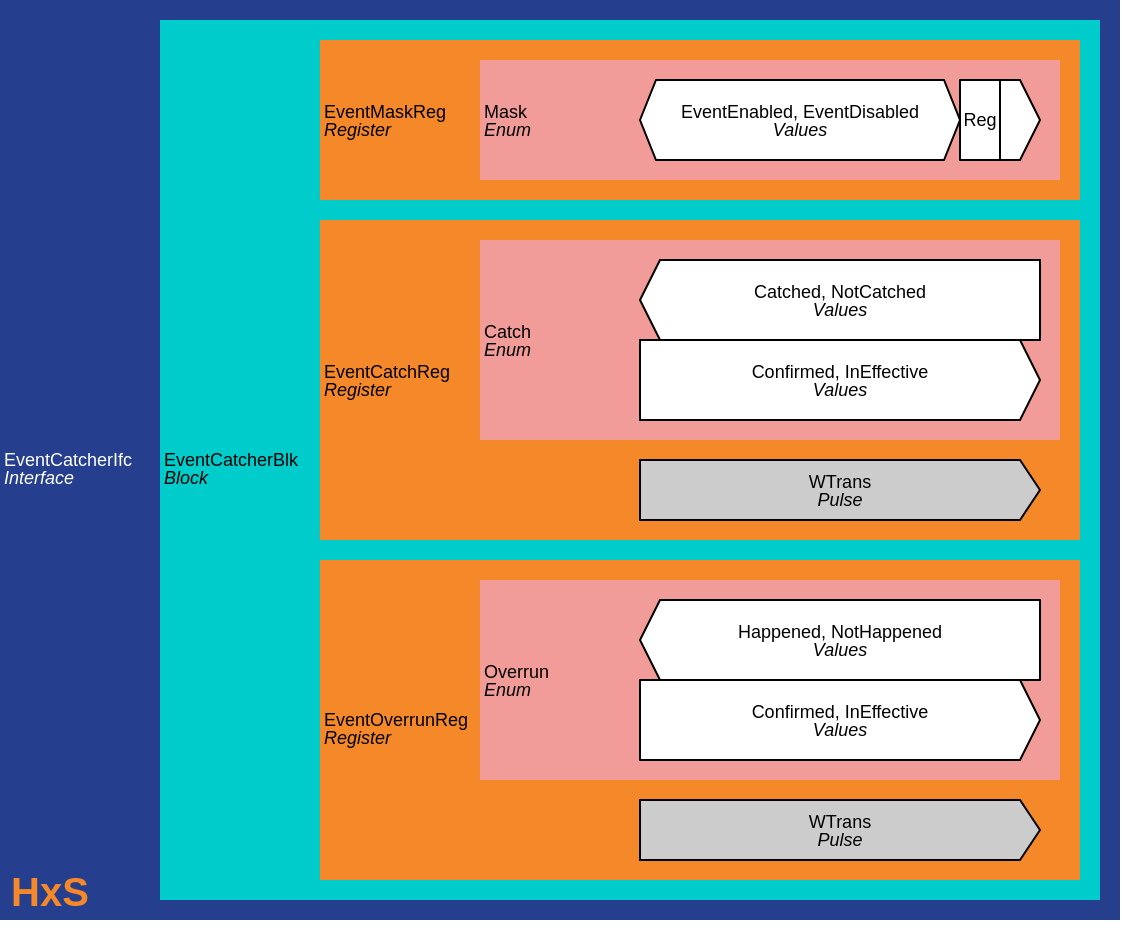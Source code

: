 <mxfile compressed="false" pages="3" type="device">
    <diagram id="e8cb3e7e-63fd-4f36-b76f-8c26e8d518e4" name="Complete">
        <mxGraphModel arrows="1" connect="1" fold="1" grid="1" gridSize="10" guides="1" math="0" page="1" pageScale="1" shadow="0" tooltips="1">
            <root>
                <mxCell id="0"/>
                <mxCell id="1" parent="0"/>
                <mxCell id="623156a7-5eb2-487c-b951-cefe99353c5e" parent="0" value="Foreground"/>
                <mxCell id="01a2b1b1-c66d-4bd9-973d-802d2a14b485" parent="623156a7-5eb2-487c-b951-cefe99353c5e" style="rounded=0;whiteSpace=wrap;html=1;fillColor=#253F8E;fontSize=9;fontColor=#FFFFFF;align=left;strokeColor=none" value="&lt;p style=&quot;line-height: 100%;&quot;&gt;&lt;br&gt;EventCatcherIfc&lt;br&gt;&lt;i&gt;Interface&lt;/i&gt;&lt;/p&gt;" vertex="1">
                    <mxGeometry as="geometry" height="460.0" width="560.0" x="10.0" y="10.0"/>
                </mxCell>
                <mxCell id="e9de68d0-794e-43bb-b4df-f2bf1f6cccf6" parent="623156a7-5eb2-487c-b951-cefe99353c5e" style="rounded=0;whiteSpace=wrap;html=1;fillColor=#00CCCC;fontSize=9;fontColor=#000000;align=left;strokeColor=none" value="&lt;p style=&quot;line-height: 100%;&quot;&gt;&lt;br&gt;EventCatcherBlk&lt;br&gt;&lt;i&gt;Block&lt;/i&gt;&lt;/p&gt;" vertex="1">
                    <mxGeometry as="geometry" height="440.0" width="470.0" x="90.0" y="20.0"/>
                </mxCell>
                <mxCell id="4833dd8d-db8e-4ded-b979-df5eb608ac11" parent="623156a7-5eb2-487c-b951-cefe99353c5e" style="rounded=0;whiteSpace=wrap;html=1;fillColor=#F58828;fontSize=9;fontColor=#000000;align=left;strokeColor=none" value="&lt;p style=&quot;line-height: 100%;&quot;&gt;EventMaskReg&lt;br&gt;&lt;i&gt;Register&lt;/i&gt;&lt;/p&gt;" vertex="1">
                    <mxGeometry as="geometry" height="80.0" width="380.0" x="170.0" y="30.0"/>
                </mxCell>
                <mxCell id="116348ab-4ae1-4d47-aea9-9a2d78baad36" parent="623156a7-5eb2-487c-b951-cefe99353c5e" style="rounded=0;whiteSpace=wrap;html=1;fillColor=#F19C99;fontSize=9;fontColor=#000000;align=left;strokeColor=none" value="&lt;p style=&quot;line-height: 100%;&quot;&gt;Mask&lt;br&gt;&lt;i&gt;Enum&lt;/i&gt;&lt;/p&gt;" vertex="1">
                    <mxGeometry as="geometry" height="60.0" width="290.0" x="250.0" y="40.0"/>
                </mxCell>
                <mxCell id="26637970-1870-4e9d-bd85-ed15587cb91e" parent="623156a7-5eb2-487c-b951-cefe99353c5e" style="fillColor=#FFFFFF;arrowSize=0.05;shape=doubleArrow;rounded=0;whiteSpace=wrap;html=1;fontSize=9;arrowWidth=1" value="&lt;p style=&quot;line-height: 100%;&quot;&gt;EventEnabled, EventDisabled&lt;br&gt;&lt;i&gt;Values&lt;/i&gt;&lt;/p&gt;" vertex="1">
                    <mxGeometry as="geometry" height="40.0" width="160.0" x="330.0" y="50.0"/>
                </mxCell>
                <mxCell id="c61bbaa7-b331-491d-ad01-c41bb8fb2735" parent="623156a7-5eb2-487c-b951-cefe99353c5e" style="fillColor=#FFFFFF;rounded=0;whiteSpace=wrap;html=1;fontSize=9;arrowWidth=1" value="&lt;p style=&quot;line-height: 100%;&quot;&gt;Reg&lt;/p&gt;" vertex="1">
                    <mxGeometry as="geometry" height="40.0" width="20.0" x="490.0" y="50.0"/>
                </mxCell>
                <mxCell id="f8960113-4311-49ea-bb09-641ccaf227b8" parent="623156a7-5eb2-487c-b951-cefe99353c5e" style="fillColor=#FFFFFF;arrowSize=0.5;shape=singleArrow;rounded=0;whiteSpace=wrap;html=1;fontSize=9;arrowWidth=1" vertex="1">
                    <mxGeometry as="geometry" height="40.0" width="20.0" x="510.0" y="50.0"/>
                </mxCell>
                <mxCell id="f9c8fd16-29e4-4b93-8aa5-dab06f6c5472" parent="623156a7-5eb2-487c-b951-cefe99353c5e" style="rounded=0;whiteSpace=wrap;html=1;fillColor=#F58828;fontSize=9;fontColor=#000000;align=left;strokeColor=none" value="&lt;p style=&quot;line-height: 100%;&quot;&gt;EventCatchReg&lt;br&gt;&lt;i&gt;Register&lt;/i&gt;&lt;/p&gt;" vertex="1">
                    <mxGeometry as="geometry" height="160.0" width="380.0" x="170.0" y="120.0"/>
                </mxCell>
                <mxCell id="2391c709-6eb1-4f29-b78f-1604b9cee038" parent="623156a7-5eb2-487c-b951-cefe99353c5e" style="rounded=0;whiteSpace=wrap;html=1;fillColor=#F19C99;fontSize=9;fontColor=#000000;align=left;strokeColor=none" value="&lt;p style=&quot;line-height: 100%;&quot;&gt;Catch&lt;br&gt;&lt;i&gt;Enum&lt;/i&gt;&lt;/p&gt;" vertex="1">
                    <mxGeometry as="geometry" height="100.0" width="290.0" x="250.0" y="130.0"/>
                </mxCell>
                <mxCell id="8eca8b74-8030-41d4-a1fc-e399cc484306" parent="623156a7-5eb2-487c-b951-cefe99353c5e" style="fillColor=#FFFFFF;arrowSize=0.05;shape=singleArrow;direction=west;rounded=0;whiteSpace=wrap;html=1;fontSize=9;arrowWidth=1" value="&lt;p style=&quot;line-height: 100%;&quot;&gt;Catched, NotCatched&lt;br&gt;&lt;i&gt;Values&lt;/i&gt;&lt;/p&gt;" vertex="1">
                    <mxGeometry as="geometry" height="40.0" width="200.0" x="330.0" y="140.0"/>
                </mxCell>
                <mxCell id="de95e32d-c69e-46c3-9aac-1973a69ac96b" parent="623156a7-5eb2-487c-b951-cefe99353c5e" style="fillColor=#FFFFFF;arrowSize=0.05;shape=singleArrow;rounded=0;whiteSpace=wrap;html=1;fontSize=9;arrowWidth=1" value="&lt;p style=&quot;line-height: 100%;&quot;&gt;Confirmed, InEffective&lt;br&gt;&lt;i&gt;Values&lt;/i&gt;&lt;/p&gt;" vertex="1">
                    <mxGeometry as="geometry" height="40.0" width="200.0" x="330.0" y="180.0"/>
                </mxCell>
                <mxCell id="e5512440-61b9-4053-b204-88a1f40c7a96" parent="623156a7-5eb2-487c-b951-cefe99353c5e" style="fillColor=#CCCCCC;arrowSize=0.05;shape=singleArrow;rounded=0;whiteSpace=wrap;html=1;fontSize=9;arrowWidth=1" value="&lt;p style=&quot;line-height: 100%;&quot;&gt;WTrans&lt;br&gt;&lt;i&gt;Pulse&lt;/i&gt;&lt;/p&gt;" vertex="1">
                    <mxGeometry as="geometry" height="30.0" width="200.0" x="330.0" y="240.0"/>
                </mxCell>
                <mxCell id="5946f9f8-f59f-4681-a647-6ca636f2c4aa" parent="623156a7-5eb2-487c-b951-cefe99353c5e" style="rounded=0;whiteSpace=wrap;html=1;fillColor=#F58828;fontSize=9;fontColor=#000000;align=left;strokeColor=none" value="&lt;p style=&quot;line-height: 100%;&quot;&gt;&lt;br&gt;EventOverrunReg&lt;br&gt;&lt;i&gt;Register&lt;/i&gt;&lt;/p&gt;" vertex="1">
                    <mxGeometry as="geometry" height="160.0" width="380.0" x="170.0" y="290.0"/>
                </mxCell>
                <mxCell id="a3540e54-6521-49ce-8c86-86b871cc69f6" parent="623156a7-5eb2-487c-b951-cefe99353c5e" style="rounded=0;whiteSpace=wrap;html=1;fillColor=#F19C99;fontSize=9;fontColor=#000000;align=left;strokeColor=none" value="&lt;p style=&quot;line-height: 100%;&quot;&gt;Overrun&lt;br&gt;&lt;i&gt;Enum&lt;/i&gt;&lt;/p&gt;" vertex="1">
                    <mxGeometry as="geometry" height="100.0" width="290.0" x="250.0" y="300.0"/>
                </mxCell>
                <mxCell id="d6753934-1747-4aea-b345-affd125b778e" parent="623156a7-5eb2-487c-b951-cefe99353c5e" style="fillColor=#FFFFFF;arrowSize=0.05;shape=singleArrow;direction=west;rounded=0;whiteSpace=wrap;html=1;fontSize=9;arrowWidth=1" value="&lt;p style=&quot;line-height: 100%;&quot;&gt;Happened, NotHappened&lt;br&gt;&lt;i&gt;Values&lt;/i&gt;&lt;/p&gt;" vertex="1">
                    <mxGeometry as="geometry" height="40.0" width="200.0" x="330.0" y="310.0"/>
                </mxCell>
                <mxCell id="fb246847-7875-469e-a653-6a89541b8e0c" parent="623156a7-5eb2-487c-b951-cefe99353c5e" style="fillColor=#FFFFFF;arrowSize=0.05;shape=singleArrow;rounded=0;whiteSpace=wrap;html=1;fontSize=9;arrowWidth=1" value="&lt;p style=&quot;line-height: 100%;&quot;&gt;Confirmed, InEffective&lt;br&gt;&lt;i&gt;Values&lt;/i&gt;&lt;/p&gt;" vertex="1">
                    <mxGeometry as="geometry" height="40.0" width="200.0" x="330.0" y="350.0"/>
                </mxCell>
                <mxCell id="f00b2874-b8fa-4042-be83-8fba6947e167" parent="623156a7-5eb2-487c-b951-cefe99353c5e" style="fillColor=#CCCCCC;arrowSize=0.05;shape=singleArrow;rounded=0;whiteSpace=wrap;html=1;fontSize=9;arrowWidth=1" value="&lt;p style=&quot;line-height: 100%;&quot;&gt;WTrans&lt;br&gt;&lt;i&gt;Pulse&lt;/i&gt;&lt;/p&gt;" vertex="1">
                    <mxGeometry as="geometry" height="30.0" width="200.0" x="330.0" y="410.0"/>
                </mxCell>
                <mxCell id="358959cf-5822-4826-8cf5-a062d0e33fcb" parent="623156a7-5eb2-487c-b951-cefe99353c5e" style="fillColor=none;verticalAlign=middle;labelBorderColor=none;fontSize=20;align=center;fontStyle=1;strokeColor=none;fontColor=#F58828;rounded=0;whiteSpace=wrap;html=1" value="&lt;p style=&quot;line-height: 100%;&quot;&gt;HxS&lt;/p&gt;" vertex="1">
                    <mxGeometry as="geometry" height="30.0" width="50.0" x="10.0" y="440.0"/>
                </mxCell>
            </root>
        </mxGraphModel>
    </diagram>
    <diagram id="084cad17-770b-4925-bc86-267f9420a1aa" name="Slice0">
        <mxGraphModel arrows="1" connect="1" fold="1" grid="1" gridSize="10" guides="1" math="0" page="1" pageScale="1" shadow="0" tooltips="1">
            <root>
                <mxCell id="0"/>
                <mxCell id="1" parent="0"/>
                <mxCell id="b2562065-27da-453f-ba2a-5c0f640b2269" parent="0" value="Foreground"/>
                <mxCell id="77d4e23d-8da2-4762-af21-d83abb61aa4e" parent="b2562065-27da-453f-ba2a-5c0f640b2269" style="rounded=0;whiteSpace=wrap;html=1;fillColor=#253F8E;fontSize=9;fontColor=#FFFFFF;align=left;strokeColor=none" value="&lt;p style=&quot;line-height: 100%;&quot;&gt;&lt;br&gt;EventCatcherIfc&lt;br&gt;&lt;i&gt;Interface&lt;/i&gt;&lt;/p&gt;" vertex="1">
                    <mxGeometry as="geometry" height="460.0" width="560.0" x="10.0" y="10.0"/>
                </mxCell>
                <mxCell id="2391945e-3d2e-4a1b-8c2e-b2dac673adb0" parent="b2562065-27da-453f-ba2a-5c0f640b2269" style="rounded=0;whiteSpace=wrap;html=1;fillColor=#00CCCC;fontSize=9;fontColor=#000000;align=left;strokeColor=none" value="&lt;p style=&quot;line-height: 100%;&quot;&gt;&lt;br&gt;EventCatcherBlk&lt;br&gt;&lt;i&gt;Block&lt;/i&gt;&lt;/p&gt;" vertex="1">
                    <mxGeometry as="geometry" height="440.0" width="470.0" x="90.0" y="20.0"/>
                </mxCell>
                <mxCell id="2fed4831-c2d4-4270-b6e5-f2bee0f2e764" parent="b2562065-27da-453f-ba2a-5c0f640b2269" style="rounded=0;whiteSpace=wrap;html=1;fillColor=#F58828;fontSize=9;fontColor=#000000;align=left;strokeColor=none" value="&lt;p style=&quot;line-height: 100%;&quot;&gt;EventMaskReg&lt;br&gt;&lt;i&gt;Register&lt;/i&gt;&lt;/p&gt;" vertex="1">
                    <mxGeometry as="geometry" height="80.0" width="380.0" x="170.0" y="30.0"/>
                </mxCell>
                <mxCell id="c94f11bb-2075-47e9-85e1-d18aad540fbd" parent="b2562065-27da-453f-ba2a-5c0f640b2269" style="rounded=0;whiteSpace=wrap;html=1;fillColor=#F19C99;fontSize=9;fontColor=#000000;align=left;strokeColor=none" value="&lt;p style=&quot;line-height: 100%;&quot;&gt;Mask&lt;br&gt;&lt;i&gt;Enum&lt;/i&gt;&lt;/p&gt;" vertex="1">
                    <mxGeometry as="geometry" height="60.0" width="290.0" x="250.0" y="40.0"/>
                </mxCell>
                <mxCell id="906b397f-6cf8-47a6-9ca2-e3802a27e1ff" parent="b2562065-27da-453f-ba2a-5c0f640b2269" style="fillColor=#FFFFFF;arrowSize=0.05;shape=doubleArrow;rounded=0;whiteSpace=wrap;html=1;fontSize=9;arrowWidth=1" value="&lt;p style=&quot;line-height: 100%;&quot;&gt;EventEnabled, EventDisabled&lt;br&gt;&lt;i&gt;Values&lt;/i&gt;&lt;/p&gt;" vertex="1">
                    <mxGeometry as="geometry" height="40.0" width="160.0" x="330.0" y="50.0"/>
                </mxCell>
                <mxCell id="4cec66ac-8b2d-4e45-b015-c5778953a56e" parent="b2562065-27da-453f-ba2a-5c0f640b2269" style="fillColor=#FFFFFF;rounded=0;whiteSpace=wrap;html=1;fontSize=9;arrowWidth=1" value="&lt;p style=&quot;line-height: 100%;&quot;&gt;Reg&lt;/p&gt;" vertex="1">
                    <mxGeometry as="geometry" height="40.0" width="20.0" x="490.0" y="50.0"/>
                </mxCell>
                <mxCell id="f1d33ed5-3e5f-4eab-b21e-2bef4f174af1" parent="b2562065-27da-453f-ba2a-5c0f640b2269" style="fillColor=#FFFFFF;arrowSize=0.5;shape=singleArrow;rounded=0;whiteSpace=wrap;html=1;fontSize=9;arrowWidth=1" vertex="1">
                    <mxGeometry as="geometry" height="40.0" width="20.0" x="510.0" y="50.0"/>
                </mxCell>
                <mxCell id="d433c46d-7cf1-4fbf-b528-051ebf5e0dc7" parent="b2562065-27da-453f-ba2a-5c0f640b2269" style="rounded=0;whiteSpace=wrap;html=1;fillColor=#F58828;fontSize=9;fontColor=#000000;align=left;strokeColor=none" value="&lt;p style=&quot;line-height: 100%;&quot;&gt;EventCatchReg&lt;br&gt;&lt;i&gt;Register&lt;/i&gt;&lt;/p&gt;" vertex="1">
                    <mxGeometry as="geometry" height="160.0" width="380.0" x="170.0" y="120.0"/>
                </mxCell>
                <mxCell id="b9ee42e9-feec-4835-be8e-ed67a257b7a0" parent="b2562065-27da-453f-ba2a-5c0f640b2269" style="rounded=0;whiteSpace=wrap;html=1;fillColor=#F19C99;fontSize=9;fontColor=#000000;align=left;strokeColor=none" value="&lt;p style=&quot;line-height: 100%;&quot;&gt;Catch&lt;br&gt;&lt;i&gt;Enum&lt;/i&gt;&lt;/p&gt;" vertex="1">
                    <mxGeometry as="geometry" height="100.0" width="290.0" x="250.0" y="130.0"/>
                </mxCell>
                <mxCell id="5007d2d1-53c9-4e9d-9a40-99b54c0d5270" parent="b2562065-27da-453f-ba2a-5c0f640b2269" style="fillColor=#FFFFFF;arrowSize=0.05;shape=singleArrow;direction=west;rounded=0;whiteSpace=wrap;html=1;fontSize=9;arrowWidth=1" value="&lt;p style=&quot;line-height: 100%;&quot;&gt;Catched, NotCatched&lt;br&gt;&lt;i&gt;Values&lt;/i&gt;&lt;/p&gt;" vertex="1">
                    <mxGeometry as="geometry" height="40.0" width="200.0" x="330.0" y="140.0"/>
                </mxCell>
                <mxCell id="922c977b-933e-4111-82e4-f08973c1bf2b" parent="b2562065-27da-453f-ba2a-5c0f640b2269" style="fillColor=#FFFFFF;arrowSize=0.05;shape=singleArrow;rounded=0;whiteSpace=wrap;html=1;fontSize=9;arrowWidth=1" value="&lt;p style=&quot;line-height: 100%;&quot;&gt;Confirmed, InEffective&lt;br&gt;&lt;i&gt;Values&lt;/i&gt;&lt;/p&gt;" vertex="1">
                    <mxGeometry as="geometry" height="40.0" width="200.0" x="330.0" y="180.0"/>
                </mxCell>
                <mxCell id="57f1b130-fab6-4533-8756-0feac138b7c3" parent="b2562065-27da-453f-ba2a-5c0f640b2269" style="fillColor=#CCCCCC;arrowSize=0.05;shape=singleArrow;rounded=0;whiteSpace=wrap;html=1;fontSize=9;arrowWidth=1" value="&lt;p style=&quot;line-height: 100%;&quot;&gt;WTrans&lt;br&gt;&lt;i&gt;Pulse&lt;/i&gt;&lt;/p&gt;" vertex="1">
                    <mxGeometry as="geometry" height="30.0" width="200.0" x="330.0" y="240.0"/>
                </mxCell>
                <mxCell id="e0aca48b-0cab-49f3-b99b-9b2f0ad9b708" parent="b2562065-27da-453f-ba2a-5c0f640b2269" style="rounded=0;whiteSpace=wrap;html=1;fillColor=#F58828;fontSize=9;fontColor=#000000;align=left;strokeColor=none" value="&lt;p style=&quot;line-height: 100%;&quot;&gt;&lt;br&gt;EventOverrunReg&lt;br&gt;&lt;i&gt;Register&lt;/i&gt;&lt;/p&gt;" vertex="1">
                    <mxGeometry as="geometry" height="160.0" width="380.0" x="170.0" y="290.0"/>
                </mxCell>
                <mxCell id="19bddd9d-0077-4705-ab1c-cce13aff2301" parent="b2562065-27da-453f-ba2a-5c0f640b2269" style="rounded=0;whiteSpace=wrap;html=1;fillColor=#F19C99;fontSize=9;fontColor=#000000;align=left;strokeColor=none" value="&lt;p style=&quot;line-height: 100%;&quot;&gt;Overrun&lt;br&gt;&lt;i&gt;Enum&lt;/i&gt;&lt;/p&gt;" vertex="1">
                    <mxGeometry as="geometry" height="100.0" width="290.0" x="250.0" y="300.0"/>
                </mxCell>
                <mxCell id="05508a39-d84c-4743-9454-06cceec09bb8" parent="b2562065-27da-453f-ba2a-5c0f640b2269" style="fillColor=#FFFFFF;arrowSize=0.05;shape=singleArrow;direction=west;rounded=0;whiteSpace=wrap;html=1;fontSize=9;arrowWidth=1" value="&lt;p style=&quot;line-height: 100%;&quot;&gt;Happened, NotHappened&lt;br&gt;&lt;i&gt;Values&lt;/i&gt;&lt;/p&gt;" vertex="1">
                    <mxGeometry as="geometry" height="40.0" width="200.0" x="330.0" y="310.0"/>
                </mxCell>
                <mxCell id="28f59fa1-24d0-4a6c-a721-f2a655f9e8bf" parent="b2562065-27da-453f-ba2a-5c0f640b2269" style="fillColor=#FFFFFF;arrowSize=0.05;shape=singleArrow;rounded=0;whiteSpace=wrap;html=1;fontSize=9;arrowWidth=1" value="&lt;p style=&quot;line-height: 100%;&quot;&gt;Confirmed, InEffective&lt;br&gt;&lt;i&gt;Values&lt;/i&gt;&lt;/p&gt;" vertex="1">
                    <mxGeometry as="geometry" height="40.0" width="200.0" x="330.0" y="350.0"/>
                </mxCell>
                <mxCell id="d2eca784-99c5-426e-ab53-c9808c525df7" parent="b2562065-27da-453f-ba2a-5c0f640b2269" style="fillColor=#CCCCCC;arrowSize=0.05;shape=singleArrow;rounded=0;whiteSpace=wrap;html=1;fontSize=9;arrowWidth=1" value="&lt;p style=&quot;line-height: 100%;&quot;&gt;WTrans&lt;br&gt;&lt;i&gt;Pulse&lt;/i&gt;&lt;/p&gt;" vertex="1">
                    <mxGeometry as="geometry" height="30.0" width="200.0" x="330.0" y="410.0"/>
                </mxCell>
                <mxCell id="9e4a3e94-95b9-4293-8f19-8b21cabb3a01" parent="b2562065-27da-453f-ba2a-5c0f640b2269" style="fillColor=none;verticalAlign=middle;labelBorderColor=none;fontSize=20;align=center;fontStyle=1;strokeColor=none;fontColor=#F58828;rounded=0;whiteSpace=wrap;html=1" value="&lt;p style=&quot;line-height: 100%;&quot;&gt;HxS&lt;/p&gt;" vertex="1">
                    <mxGeometry as="geometry" height="30.0" width="50.0" x="10.0" y="440.0"/>
                </mxCell>
            </root>
        </mxGraphModel>
    </diagram>
    <diagram id="72af7d21-28ea-4f31-ae75-642bfcf7ea02" name="Comments">
        <mxGraphModel arrows="1" connect="1" fold="1" grid="1" gridSize="10" guides="1" math="0" page="1" pageScale="1" shadow="0" tooltips="1">
            <root>
                <mxCell id="0"/>
                <mxCell id="1" parent="0"/>
                <mxCell id="e686e5cb-4e84-4185-9928-f58e636a3485" parent="0" value="Foreground"/>
                <mxCell id="451e863a-14e1-44ff-bc51-50e94c5e01ef" parent="e686e5cb-4e84-4185-9928-f58e636a3485" style="fillColor=none;verticalAlign=middle;labelBorderColor=none;fontSize=20;align=center;fontStyle=1;strokeColor=none;fontColor=#000000;rounded=0;whiteSpace=wrap;html=1" value="&lt;p style=&quot;line-height: 100%;&quot;&gt;Copyright (C) 2024 Eccelerators GmbH&#10;&#10;This code was generated by:&#10;&#10;HxS Compiler v0.0.0-0000000&#10;Docs Extension for HxS v0.0.0-0000000&#10;&#10;Further information at https://eccelerators.com/hxs&#10;&#10;Changes to this file may cause incorrect behavior and will be lost if the&#10;code is regenerated.&#10;&#10;&#10;&lt;/p&gt;" vertex="1">
                    <mxGeometry as="geometry" height="500.0" width="1000.0" x="10.0" y="10.0"/>
                </mxCell>
            </root>
        </mxGraphModel>
    </diagram>
</mxfile>
